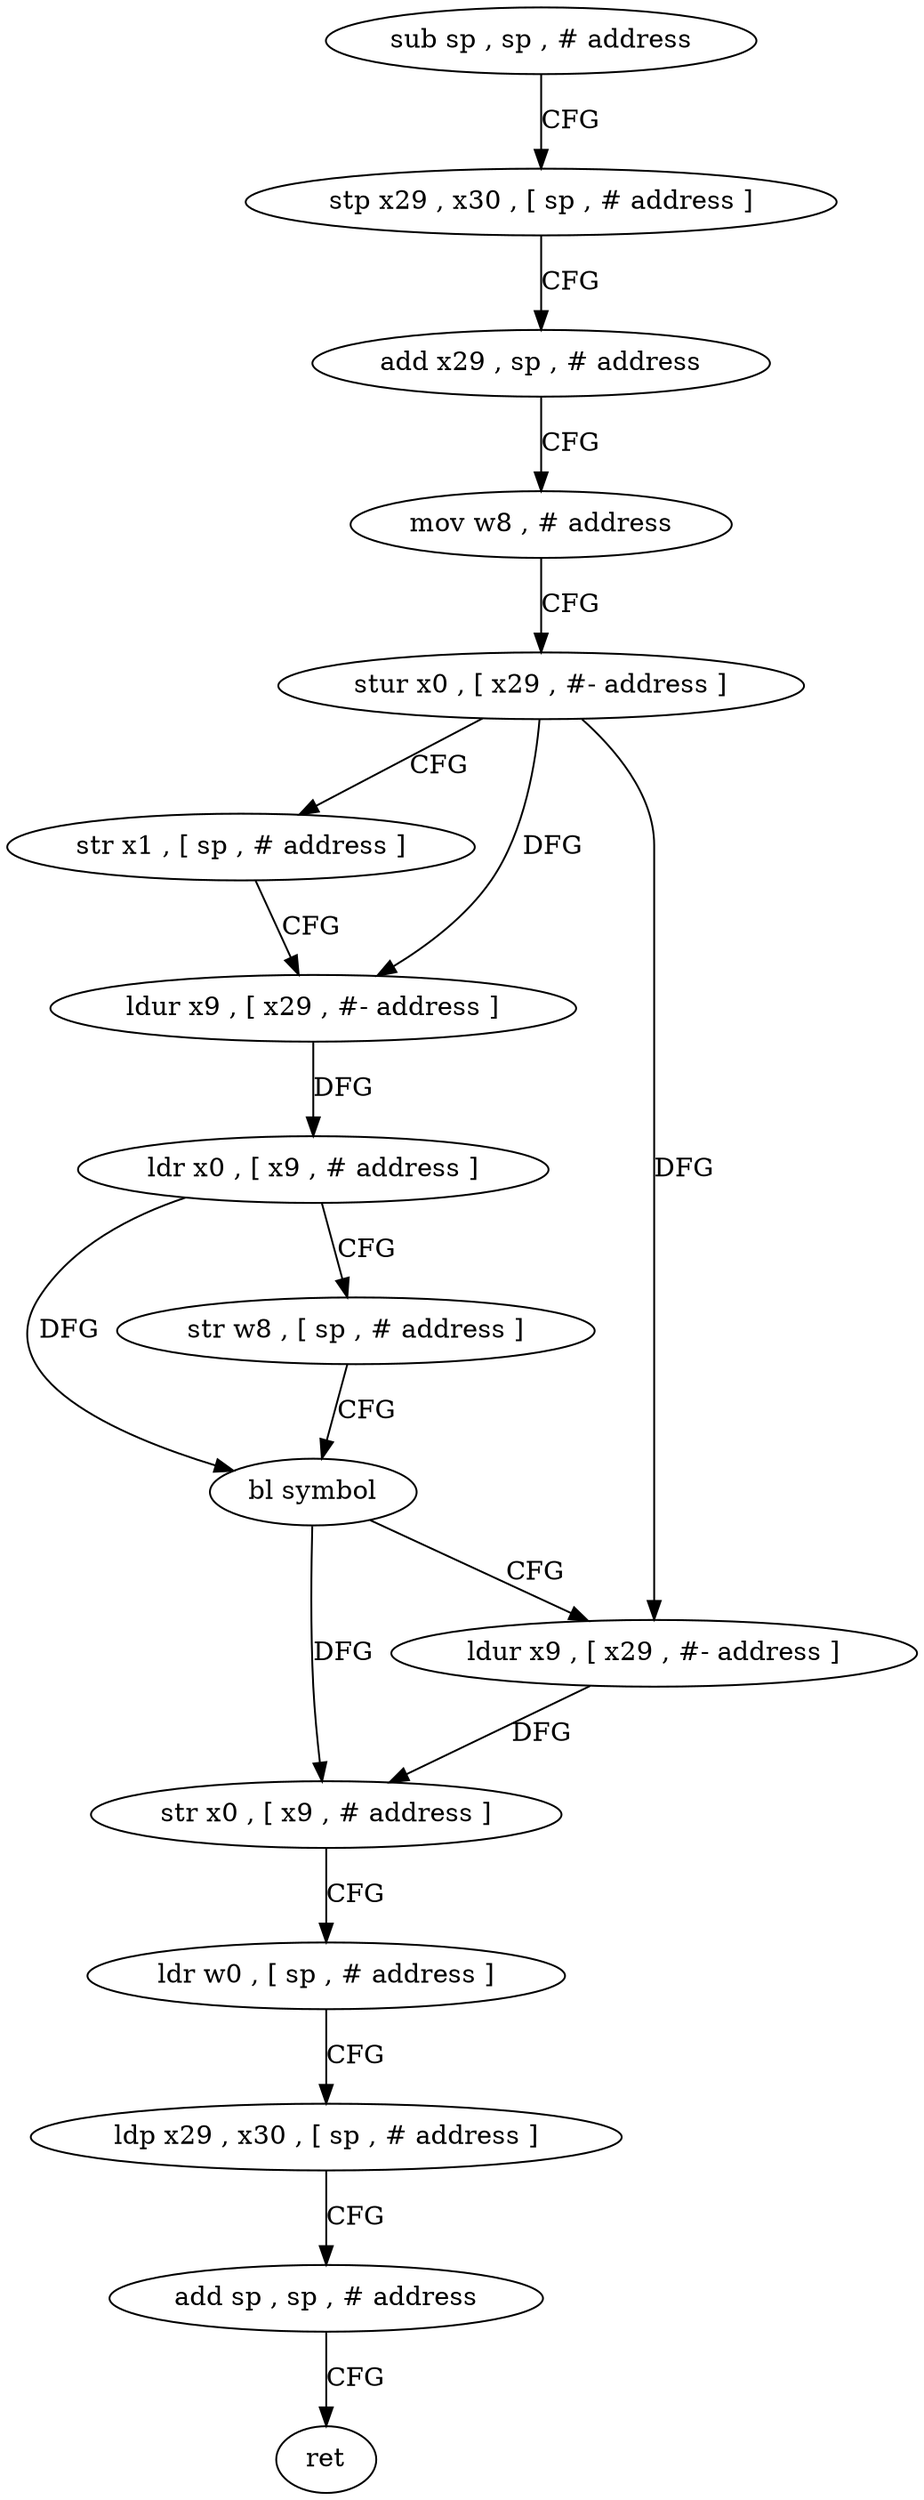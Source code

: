 digraph "func" {
"4212712" [label = "sub sp , sp , # address" ]
"4212716" [label = "stp x29 , x30 , [ sp , # address ]" ]
"4212720" [label = "add x29 , sp , # address" ]
"4212724" [label = "mov w8 , # address" ]
"4212728" [label = "stur x0 , [ x29 , #- address ]" ]
"4212732" [label = "str x1 , [ sp , # address ]" ]
"4212736" [label = "ldur x9 , [ x29 , #- address ]" ]
"4212740" [label = "ldr x0 , [ x9 , # address ]" ]
"4212744" [label = "str w8 , [ sp , # address ]" ]
"4212748" [label = "bl symbol" ]
"4212752" [label = "ldur x9 , [ x29 , #- address ]" ]
"4212756" [label = "str x0 , [ x9 , # address ]" ]
"4212760" [label = "ldr w0 , [ sp , # address ]" ]
"4212764" [label = "ldp x29 , x30 , [ sp , # address ]" ]
"4212768" [label = "add sp , sp , # address" ]
"4212772" [label = "ret" ]
"4212712" -> "4212716" [ label = "CFG" ]
"4212716" -> "4212720" [ label = "CFG" ]
"4212720" -> "4212724" [ label = "CFG" ]
"4212724" -> "4212728" [ label = "CFG" ]
"4212728" -> "4212732" [ label = "CFG" ]
"4212728" -> "4212736" [ label = "DFG" ]
"4212728" -> "4212752" [ label = "DFG" ]
"4212732" -> "4212736" [ label = "CFG" ]
"4212736" -> "4212740" [ label = "DFG" ]
"4212740" -> "4212744" [ label = "CFG" ]
"4212740" -> "4212748" [ label = "DFG" ]
"4212744" -> "4212748" [ label = "CFG" ]
"4212748" -> "4212752" [ label = "CFG" ]
"4212748" -> "4212756" [ label = "DFG" ]
"4212752" -> "4212756" [ label = "DFG" ]
"4212756" -> "4212760" [ label = "CFG" ]
"4212760" -> "4212764" [ label = "CFG" ]
"4212764" -> "4212768" [ label = "CFG" ]
"4212768" -> "4212772" [ label = "CFG" ]
}
